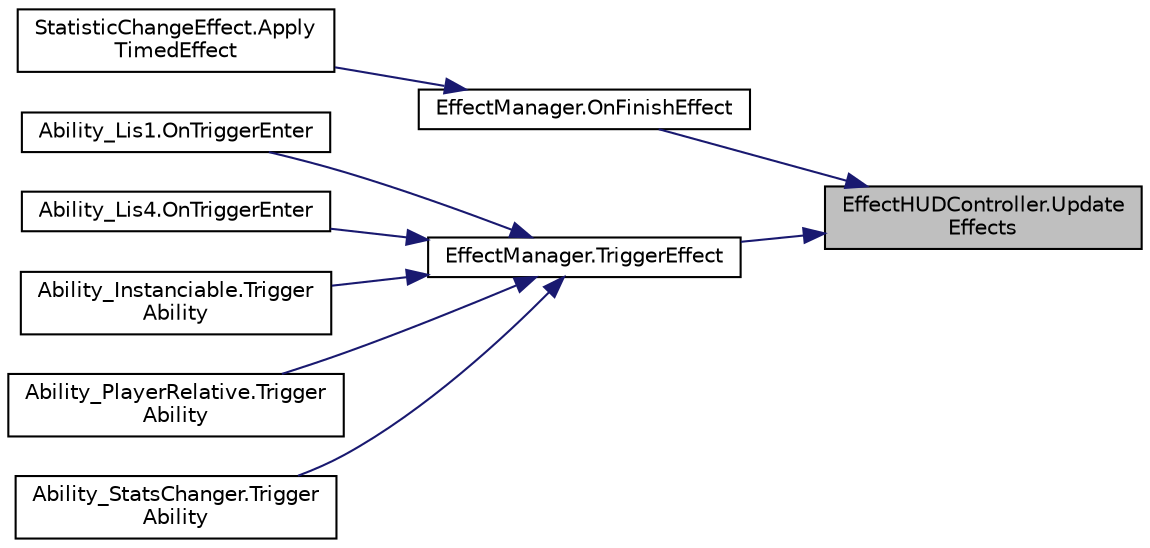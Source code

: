 digraph "EffectHUDController.UpdateEffects"
{
 // INTERACTIVE_SVG=YES
 // LATEX_PDF_SIZE
  edge [fontname="Helvetica",fontsize="10",labelfontname="Helvetica",labelfontsize="10"];
  node [fontname="Helvetica",fontsize="10",shape=record];
  rankdir="RL";
  Node1 [label="EffectHUDController.Update\lEffects",height=0.2,width=0.4,color="black", fillcolor="grey75", style="filled", fontcolor="black",tooltip=" "];
  Node1 -> Node2 [dir="back",color="midnightblue",fontsize="10",style="solid",fontname="Helvetica"];
  Node2 [label="EffectManager.OnFinishEffect",height=0.2,width=0.4,color="black", fillcolor="white", style="filled",URL="$class_effect_manager.html#aabe536a972389473af36e685412eecd1",tooltip="This function needs to be called whenever a TimedEffect finishes"];
  Node2 -> Node3 [dir="back",color="midnightblue",fontsize="10",style="solid",fontname="Helvetica"];
  Node3 [label="StatisticChangeEffect.Apply\lTimedEffect",height=0.2,width=0.4,color="black", fillcolor="white", style="filled",URL="$class_statistic_change_effect.html#a18670b90afa4c33f7b5ec466af94c38d",tooltip=" "];
  Node1 -> Node4 [dir="back",color="midnightblue",fontsize="10",style="solid",fontname="Helvetica"];
  Node4 [label="EffectManager.TriggerEffect",height=0.2,width=0.4,color="black", fillcolor="white", style="filled",URL="$class_effect_manager.html#a921aed9a2553637cdd387d3075150709",tooltip="Starts an Effect to the entity who has this EffectManager."];
  Node4 -> Node5 [dir="back",color="midnightblue",fontsize="10",style="solid",fontname="Helvetica"];
  Node5 [label="Ability_Lis1.OnTriggerEnter",height=0.2,width=0.4,color="black", fillcolor="white", style="filled",URL="$class_ability___lis1.html#afd1d7924ca79144a0e19a84705b7590e",tooltip=" "];
  Node4 -> Node6 [dir="back",color="midnightblue",fontsize="10",style="solid",fontname="Helvetica"];
  Node6 [label="Ability_Lis4.OnTriggerEnter",height=0.2,width=0.4,color="black", fillcolor="white", style="filled",URL="$class_ability___lis4.html#a4497c50ddbd3f508448a76a1eafdd203",tooltip=" "];
  Node4 -> Node7 [dir="back",color="midnightblue",fontsize="10",style="solid",fontname="Helvetica"];
  Node7 [label="Ability_Instanciable.Trigger\lAbility",height=0.2,width=0.4,color="black", fillcolor="white", style="filled",URL="$class_ability___instanciable.html#a2874cb997047ff431148d036aa06e163",tooltip=" "];
  Node4 -> Node8 [dir="back",color="midnightblue",fontsize="10",style="solid",fontname="Helvetica"];
  Node8 [label="Ability_PlayerRelative.Trigger\lAbility",height=0.2,width=0.4,color="black", fillcolor="white", style="filled",URL="$class_ability___player_relative.html#a147af83cdc2b932f749d96e9974260fa",tooltip=" "];
  Node4 -> Node9 [dir="back",color="midnightblue",fontsize="10",style="solid",fontname="Helvetica"];
  Node9 [label="Ability_StatsChanger.Trigger\lAbility",height=0.2,width=0.4,color="black", fillcolor="white", style="filled",URL="$class_ability___stats_changer.html#a9b5d2b57c9e1369ec89ff50b9818d1b6",tooltip=" "];
}
